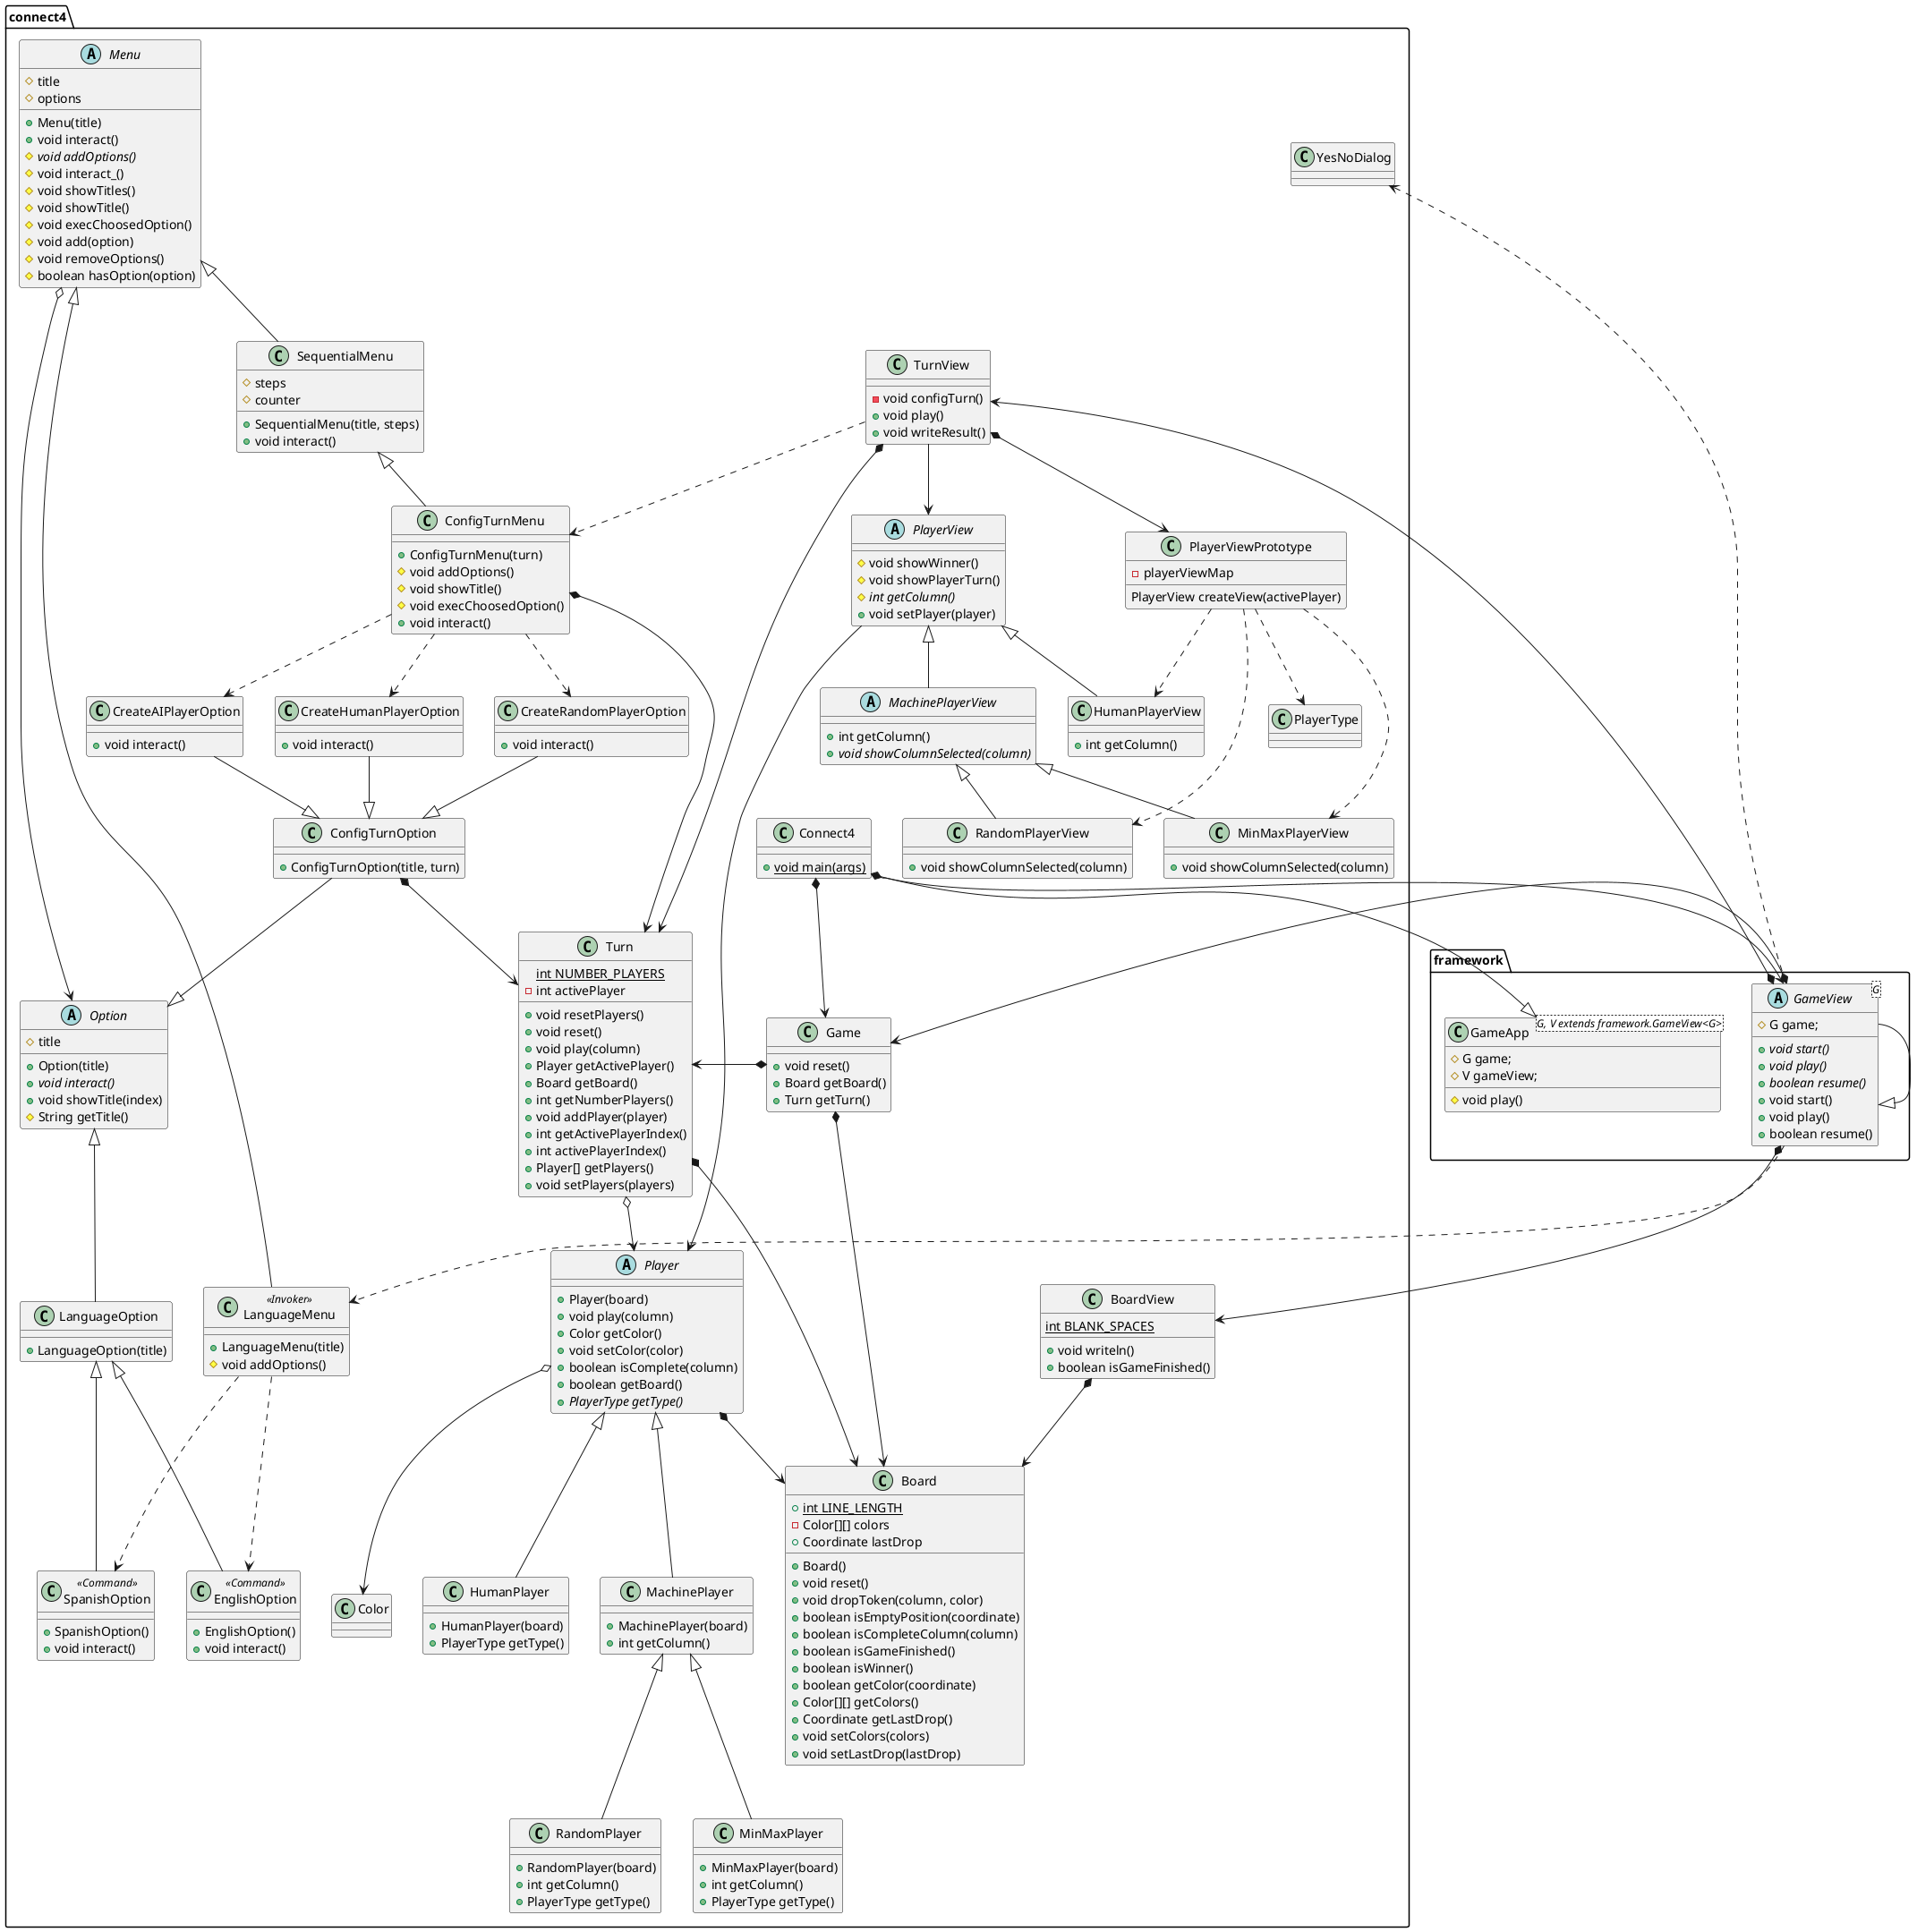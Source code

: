 @startuml connect4

class framework.GameApp<G, V extends framework.GameView<G>> {
    # G game;
    # V gameView;
    # void play()
}

abstract class framework.GameView<G> {
    # G game;
    + {abstract} void start()
    + {abstract} void play()
    + {abstract} boolean resume()
}

package connect4 {
    Connect4 --|> framework.GameApp
    Connect4 : + {static} void main(args)
    Connect4 *--> GameView
    Connect4 *--> Game

    GameView -|> framework.GameView
    GameView *-> BoardView
    GameView *-> TurnView
    GameView *-> Game
    GameView : + void start()
    GameView : + void play()
    GameView : + boolean resume()
    GameView ..> YesNoDialog
    GameView ..> LanguageMenu

    TurnView *--> Turn
    TurnView --> PlayerView
    TurnView *--> PlayerViewPrototype
    TurnView : - void configTurn()
    TurnView : + void play()
    TurnView : + void writeResult()
    TurnView ..> ConfigTurnMenu

    abstract class PlayerView
    PlayerView --> Player
    PlayerView : # void showWinner()
    PlayerView : # void showPlayerTurn()
    PlayerView : # {abstract} int getColumn()
    PlayerView : + void setPlayer(player)
    PlayerView <|-- HumanPlayerView
    PlayerView <|-- MachinePlayerView

    HumanPlayerView : + int getColumn()

    abstract class MachinePlayerView
    MachinePlayerView : + int getColumn()
    MachinePlayerView : + {abstract} void showColumnSelected(column)
    MachinePlayerView <|-- RandomPlayerView
    MachinePlayerView <|-- MinMaxPlayerView

    MinMaxPlayerView : + void showColumnSelected(column)

    RandomPlayerView : + void showColumnSelected(column)

    PlayerViewPrototype : - playerViewMap
    PlayerViewPrototype : PlayerView createView(activePlayer)
    PlayerViewPrototype ..> HumanPlayerView
    PlayerViewPrototype ..> RandomPlayerView
    PlayerViewPrototype ..> MinMaxPlayerView
    PlayerViewPrototype ..> PlayerType

    BoardView : {static} int BLANK_SPACES
    BoardView *--> Board
    BoardView : + void writeln()
    BoardView : + boolean isGameFinished()

    Game *-> Board
    Game *-> Turn
    Game : + void reset()
    Game : + Board getBoard()
    Game : + Turn getTurn()

    Turn o--> Player
    Turn *--> Board
    Turn : {static} int NUMBER_PLAYERS
    Turn : - int activePlayer
    Turn : + void resetPlayers()
    Turn : + void reset()
    Turn : + void play(column)
    Turn : + Player getActivePlayer()
    Turn : + Board getBoard()
    Turn : + int getNumberPlayers()
    Turn : + void addPlayer(player)
    Turn : + int getActivePlayerIndex()
    Turn : + int activePlayerIndex()
    Turn : + Player[] getPlayers()
    Turn : + void setPlayers(players)

    abstract Player
    Player o--> Color
    Player *--> Board
    Player : + Player(board)
    Player : + void play(column)
    Player : + Color getColor()
    Player : + void setColor(color)
    Player : + boolean isComplete(column)
    Player : + boolean getBoard()
    Player : + {abstract} PlayerType getType()
    Player <|-- HumanPlayer
    Player <|-- MachinePlayer

    HumanPlayer : + HumanPlayer(board)
    HumanPlayer : + PlayerType getType()

    MachinePlayer : + MachinePlayer(board)
    MachinePlayer : + int getColumn()
    MachinePlayer <|-- RandomPlayer
    MachinePlayer <|-- MinMaxPlayer

    RandomPlayer : + RandomPlayer(board)
    RandomPlayer : + int getColumn()
    RandomPlayer : + PlayerType getType()

    MinMaxPlayer : + MinMaxPlayer(board)
    MinMaxPlayer : + int getColumn()
    MinMaxPlayer : + PlayerType getType()

    Board : + {static} int LINE_LENGTH
    Board : - Color[][] colors
    Board : + Coordinate lastDrop
    Board : + Board()
    Board : + void reset()
    Board : + void dropToken(column, color)
    Board : + boolean isEmptyPosition(coordinate)
    Board : + boolean isCompleteColumn(column)
    Board : + boolean isGameFinished()
    Board : + boolean isWinner()
    Board : + boolean getColor(coordinate)
    Board : + Color[][] getColors()
    Board : + Coordinate getLastDrop()
    Board : + void setColors(colors)
    Board : + void setLastDrop(lastDrop)

    abstract class Menu
    Menu : # title
    Menu : # options
    Menu o--> Option
    Menu : + Menu(title)
    Menu : + void interact()
    Menu : # {abstract} void addOptions()
    Menu : # void interact_()
    Menu : # void showTitles()
    Menu : # void showTitle()
    Menu : # void execChoosedOption()
    Menu : # void add(option)
    Menu : # void removeOptions()
    Menu : # boolean hasOption(option)
    Menu <|-- SequentialMenu
    Menu <|-- LanguageMenu

    class LanguageMenu << Invoker >>
    LanguageMenu : + LanguageMenu(title)
    LanguageMenu : # void addOptions()
    LanguageMenu ..> SpanishOption
    LanguageMenu ..> EnglishOption

    SequentialMenu : # steps
    SequentialMenu : # counter
    SequentialMenu : + SequentialMenu(title, steps)
    SequentialMenu : + void interact()
    SequentialMenu <|-- ConfigTurnMenu

    ConfigTurnMenu *--> Turn
    ConfigTurnMenu : + ConfigTurnMenu(turn)
    ConfigTurnMenu : # void addOptions()
    ConfigTurnMenu : # void showTitle()
    ConfigTurnMenu : # void execChoosedOption()
    ConfigTurnMenu : + void interact()
    ConfigTurnMenu ..> CreateHumanPlayerOption
    ConfigTurnMenu ..> CreateRandomPlayerOption
    ConfigTurnMenu ..> CreateAIPlayerOption

    abstract class Option
    Option : # title
    Option : + Option(title)
    Option : + {abstract} void interact()
    Option : + void showTitle(index)
    Option : # String getTitle()
    Option <|-- LanguageOption

    LanguageOption : + LanguageOption(title)
    LanguageOption <|-- SpanishOption
    LanguageOption <|-- EnglishOption

    class SpanishOption << Command >>
    SpanishOption : + SpanishOption()
    SpanishOption : + void interact()

    class EnglishOption << Command >>
    EnglishOption : + EnglishOption()
    EnglishOption : + void interact()

    CreateHumanPlayerOption --|> ConfigTurnOption
    CreateHumanPlayerOption : + void interact()

    CreateRandomPlayerOption --|> ConfigTurnOption
    CreateRandomPlayerOption : + void interact()

    CreateAIPlayerOption --|> ConfigTurnOption
    CreateAIPlayerOption : + void interact()

    ConfigTurnOption --|> Option
    ConfigTurnOption *--> Turn
    ConfigTurnOption : + ConfigTurnOption(title, turn)

}

@enduml